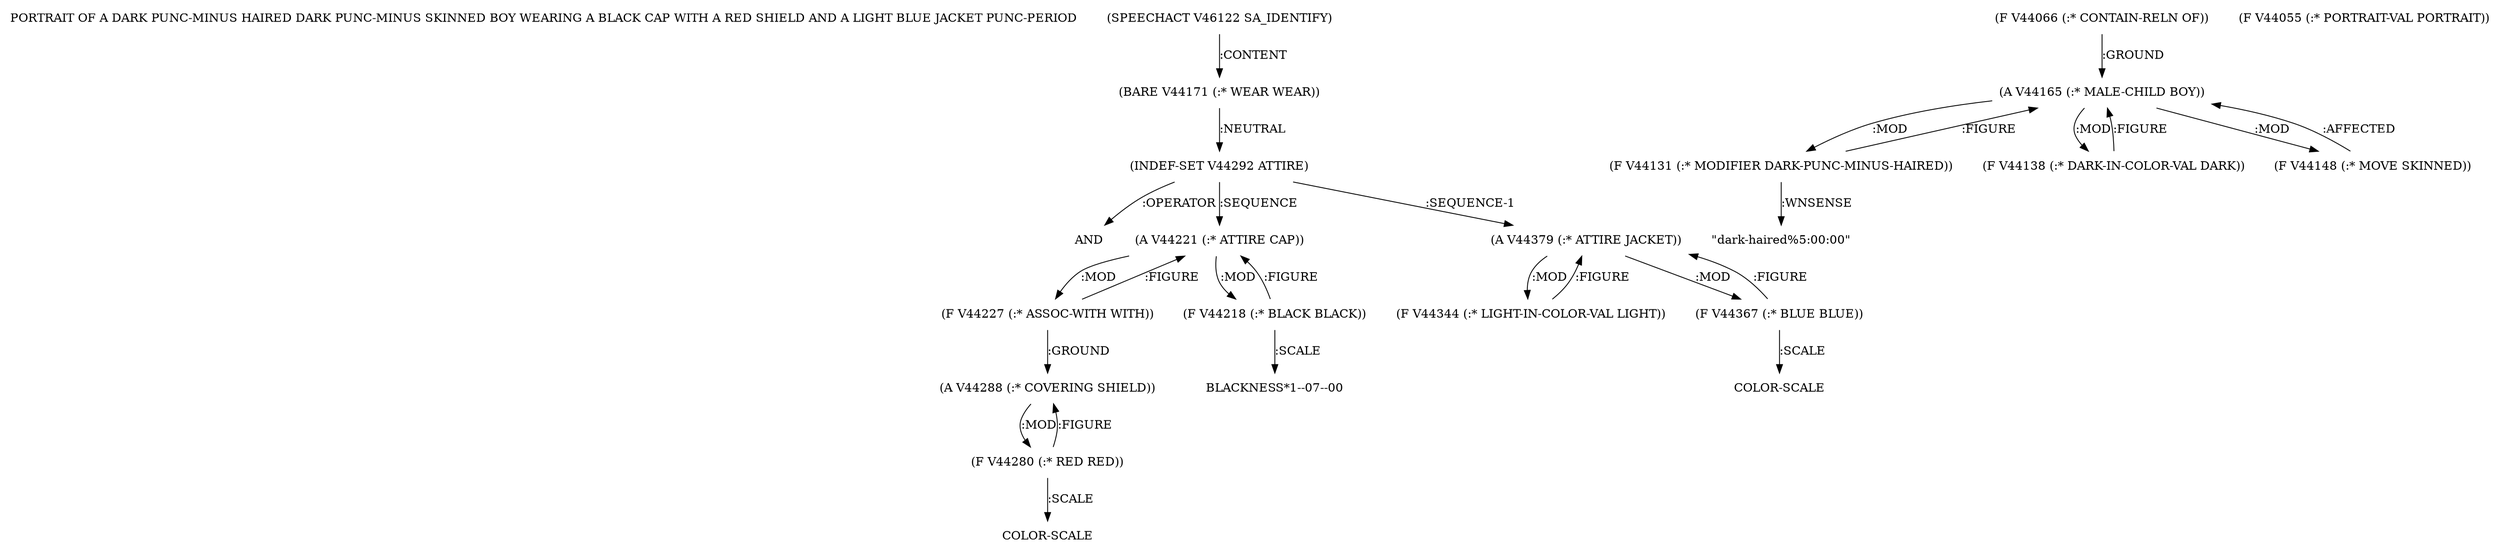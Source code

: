 digraph Terms {
  node [shape=none]
  "PORTRAIT OF A DARK PUNC-MINUS HAIRED DARK PUNC-MINUS SKINNED BOY WEARING A BLACK CAP WITH A RED SHIELD AND A LIGHT BLUE JACKET PUNC-PERIOD"
  "V46122" [label="(SPEECHACT V46122 SA_IDENTIFY)"]
  "V46122" -> "V44171" [label=":CONTENT"]
  "V44171" [label="(BARE V44171 (:* WEAR WEAR))"]
  "V44171" -> "V44292" [label=":NEUTRAL"]
  "V44292" [label="(INDEF-SET V44292 ATTIRE)"]
  "V44292" -> "NT53145" [label=":OPERATOR"]
  "NT53145" [label="AND"]
  "V44292" -> "V44221" [label=":SEQUENCE"]
  "V44292" -> "V44379" [label=":SEQUENCE-1"]
  "V44221" [label="(A V44221 (:* ATTIRE CAP))"]
  "V44221" -> "V44227" [label=":MOD"]
  "V44221" -> "V44218" [label=":MOD"]
  "V44218" [label="(F V44218 (:* BLACK BLACK))"]
  "V44218" -> "V44221" [label=":FIGURE"]
  "V44218" -> "NT53146" [label=":SCALE"]
  "NT53146" [label="BLACKNESS*1--07--00"]
  "V44227" [label="(F V44227 (:* ASSOC-WITH WITH))"]
  "V44227" -> "V44288" [label=":GROUND"]
  "V44227" -> "V44221" [label=":FIGURE"]
  "V44288" [label="(A V44288 (:* COVERING SHIELD))"]
  "V44288" -> "V44280" [label=":MOD"]
  "V44280" [label="(F V44280 (:* RED RED))"]
  "V44280" -> "V44288" [label=":FIGURE"]
  "V44280" -> "NT53147" [label=":SCALE"]
  "NT53147" [label="COLOR-SCALE"]
  "V44379" [label="(A V44379 (:* ATTIRE JACKET))"]
  "V44379" -> "V44344" [label=":MOD"]
  "V44379" -> "V44367" [label=":MOD"]
  "V44344" [label="(F V44344 (:* LIGHT-IN-COLOR-VAL LIGHT))"]
  "V44344" -> "V44379" [label=":FIGURE"]
  "V44367" [label="(F V44367 (:* BLUE BLUE))"]
  "V44367" -> "V44379" [label=":FIGURE"]
  "V44367" -> "NT53148" [label=":SCALE"]
  "NT53148" [label="COLOR-SCALE"]
  "V44066" [label="(F V44066 (:* CONTAIN-RELN OF))"]
  "V44066" -> "V44165" [label=":GROUND"]
  "V44165" [label="(A V44165 (:* MALE-CHILD BOY))"]
  "V44165" -> "V44131" [label=":MOD"]
  "V44165" -> "V44138" [label=":MOD"]
  "V44165" -> "V44148" [label=":MOD"]
  "V44131" [label="(F V44131 (:* MODIFIER DARK-PUNC-MINUS-HAIRED))"]
  "V44131" -> "V44165" [label=":FIGURE"]
  "V44131" -> "NT53149" [label=":WNSENSE"]
  "NT53149" [label="\"dark-haired%5:00:00\""]
  "V44138" [label="(F V44138 (:* DARK-IN-COLOR-VAL DARK))"]
  "V44138" -> "V44165" [label=":FIGURE"]
  "V44148" [label="(F V44148 (:* MOVE SKINNED))"]
  "V44148" -> "V44165" [label=":AFFECTED"]
  "V44055" [label="(F V44055 (:* PORTRAIT-VAL PORTRAIT))"]
}
